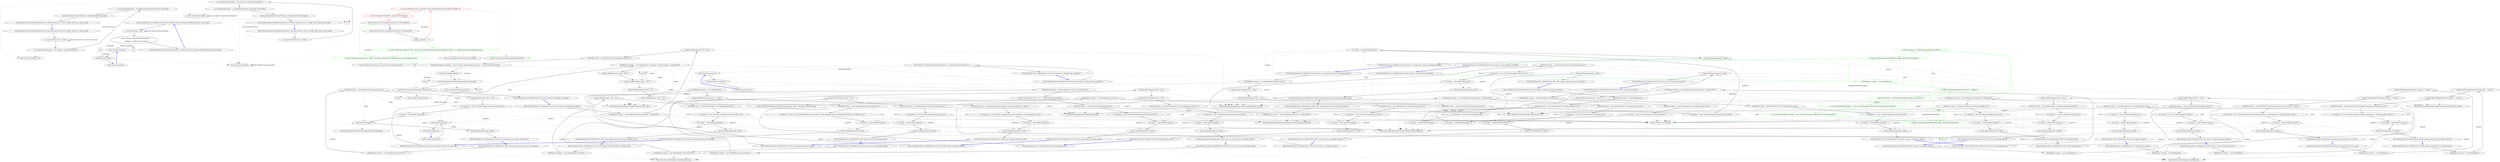 digraph  {
n0 [cluster="RestSharp.Tests.StringExtensionsTests.UrlEncode_Throws_ArgumentNullException_For_Null_Input()", label="Entry RestSharp.Tests.StringExtensionsTests.UrlEncode_Throws_ArgumentNullException_For_Null_Input()", span="10-10"];
n1 [cluster="RestSharp.Tests.StringExtensionsTests.UrlEncode_Throws_ArgumentNullException_For_Null_Input()", label="string nullString = null", span="12-12"];
n2 [cluster="RestSharp.Tests.StringExtensionsTests.UrlEncode_Throws_ArgumentNullException_For_Null_Input()", label="Assert.Throws<ArgumentNullException>(\r\n                delegate { nullString.UrlEncode(); })", span="13-14"];
n6 [cluster="lambda expression", label="nullString.UrlEncode()", span="14-14"];
n3 [cluster="RestSharp.Tests.StringExtensionsTests.UrlEncode_Throws_ArgumentNullException_For_Null_Input()", label="Exit RestSharp.Tests.StringExtensionsTests.UrlEncode_Throws_ArgumentNullException_For_Null_Input()", span="10-10"];
n5 [cluster="lambda expression", label="Entry lambda expression", span="14-14"];
n7 [cluster="lambda expression", label="Exit lambda expression", span="14-14"];
n8 [cluster="string.UrlEncode()", label="Entry string.UrlEncode()", span="38-38"];
n9 [cluster="RestSharp.Tests.StringExtensionsTests.UrlEncode_Returns_Correct_Length_When_Less_Than_Limit()", label="Entry RestSharp.Tests.StringExtensionsTests.UrlEncode_Returns_Correct_Length_When_Less_Than_Limit()", span="18-18"];
n10 [cluster="RestSharp.Tests.StringExtensionsTests.UrlEncode_Returns_Correct_Length_When_Less_Than_Limit()", label="int numLessThanLimit = 32766", span="20-20"];
n11 [cluster="RestSharp.Tests.StringExtensionsTests.UrlEncode_Returns_Correct_Length_When_Less_Than_Limit()", label="var stringWithLimitLength = new string('*', numLessThanLimit)", span="21-21"];
n13 [cluster="RestSharp.Tests.StringExtensionsTests.UrlEncode_Returns_Correct_Length_When_Less_Than_Limit()", label="Assert.AreEqual(numLessThanLimit, encodedAndDecoded.Length)", span="23-23"];
n12 [cluster="RestSharp.Tests.StringExtensionsTests.UrlEncode_Returns_Correct_Length_When_Less_Than_Limit()", label="var encodedAndDecoded = stringWithLimitLength.UrlEncode().UrlDecode()", span="22-22"];
n15 [cluster="string.String(char, int)", label="Entry string.String(char, int)", span="0-0"];
n16 [cluster="string.UrlDecode()", label="Entry string.UrlDecode()", span="29-29"];
n14 [cluster="RestSharp.Tests.StringExtensionsTests.UrlEncode_Returns_Correct_Length_When_Less_Than_Limit()", label="Exit RestSharp.Tests.StringExtensionsTests.UrlEncode_Returns_Correct_Length_When_Less_Than_Limit()", span="18-18"];
n18 [cluster="RestSharp.Tests.StringExtensionsTests.UrlEncode_Returns_Correct_Length_When_More_Than_Limit()", label="Entry RestSharp.Tests.StringExtensionsTests.UrlEncode_Returns_Correct_Length_When_More_Than_Limit()", span="27-27"];
n19 [cluster="RestSharp.Tests.StringExtensionsTests.UrlEncode_Returns_Correct_Length_When_More_Than_Limit()", label="int numGreaterThanLimit = 65000", span="29-29"];
n20 [cluster="RestSharp.Tests.StringExtensionsTests.UrlEncode_Returns_Correct_Length_When_More_Than_Limit()", label="var stringWithLimitLength = new string('*', numGreaterThanLimit)", span="30-30"];
n22 [cluster="RestSharp.Tests.StringExtensionsTests.UrlEncode_Returns_Correct_Length_When_More_Than_Limit()", label="Assert.AreEqual(numGreaterThanLimit, encodedAndDecoded.Length)", span="32-32"];
n21 [cluster="RestSharp.Tests.StringExtensionsTests.UrlEncode_Returns_Correct_Length_When_More_Than_Limit()", label="var encodedAndDecoded = stringWithLimitLength.UrlEncode().UrlDecode()", span="31-31"];
n23 [cluster="RestSharp.Tests.StringExtensionsTests.UrlEncode_Returns_Correct_Length_When_More_Than_Limit()", label="Exit RestSharp.Tests.StringExtensionsTests.UrlEncode_Returns_Correct_Length_When_More_Than_Limit()", span="27-27"];
n24 [cluster="RestSharp.Tests.StringExtensionsTests.UrlEncodeTest()", label="Entry RestSharp.Tests.StringExtensionsTests.UrlEncodeTest()", span="36-36"];
n25 [cluster="RestSharp.Tests.StringExtensionsTests.UrlEncodeTest()", label="string parameter = ''ø''", span="38-38"];
n26 [cluster="RestSharp.Tests.StringExtensionsTests.UrlEncodeTest()", color=red, community=0, label="0: Assert.AreEqual(''%F8'', parameter.UrlEncode(Encoding.GetEncoding(''ISO-8859-1'')))", span="39-39"];
n27 [cluster="RestSharp.Tests.StringExtensionsTests.UrlEncodeTest()", color=red, community=0, label="0: Assert.AreEqual(''%C3%B8'', parameter.UrlEncode())", span="40-40"];
d26 [cluster="RestSharp.Tests.StringExtensionsTests.UrlEncodeTest()", color=green, community=0, label="0: Assert.True(string.Compare(''%F8'', parameter.UrlEncode(Encoding.GetEncoding(''ISO-8859-1'')), StringComparison.OrdinalIgnoreCase))", span="39-39"];
d27 [cluster="RestSharp.Tests.StringExtensionsTests.UrlEncodeTest()", color=green, community=0, label="0: Assert.True(string.Compare(''%C3%B8'', parameter.UrlEncode(), StringComparison.OrdinalIgnoreCase))", span="40-40"];
n29 [cluster="System.Text.Encoding.GetEncoding(string)", label="Entry System.Text.Encoding.GetEncoding(string)", span="0-0"];
n30 [cluster="string.UrlEncode(System.Text.Encoding)", label="Entry string.UrlEncode(System.Text.Encoding)", span="73-73"];
n28 [cluster="RestSharp.Tests.StringExtensionsTests.UrlEncodeTest()", label="Exit RestSharp.Tests.StringExtensionsTests.UrlEncodeTest()", span="36-36"];
d31 [cluster="string.Compare(string, string, System.StringComparison)", label="Entry string.Compare(string, string, System.StringComparison)", span="0-0"];
m0_164 [cluster="RestSharp.Tests.UrlBuilderTests.GET_with_Url_string_and_resource_containing_tokens()", file="UrlBuilderTests.cs", label="Entry RestSharp.Tests.UrlBuilderTests.GET_with_Url_string_and_resource_containing_tokens()", span="250-250"];
m0_165 [cluster="RestSharp.Tests.UrlBuilderTests.GET_with_Url_string_and_resource_containing_tokens()", file="UrlBuilderTests.cs", label="RestRequest request = new RestRequest(''resource/{baz}'')", span="252-252"];
m0_166 [cluster="RestSharp.Tests.UrlBuilderTests.GET_with_Url_string_and_resource_containing_tokens()", file="UrlBuilderTests.cs", label="request.AddUrlSegment(''foo'', ''bar'')", span="254-254"];
m0_167 [cluster="RestSharp.Tests.UrlBuilderTests.GET_with_Url_string_and_resource_containing_tokens()", file="UrlBuilderTests.cs", label="request.AddUrlSegment(''baz'', ''bat'')", span="255-255"];
m0_170 [cluster="RestSharp.Tests.UrlBuilderTests.GET_with_Url_string_and_resource_containing_tokens()", file="UrlBuilderTests.cs", label="Uri output = client.BuildUri(request)", span="259-259"];
m0_168 [cluster="RestSharp.Tests.UrlBuilderTests.GET_with_Url_string_and_resource_containing_tokens()", file="UrlBuilderTests.cs", label="RestClient client = new RestClient(''http://example.com/{foo}'')", span="257-257"];
m0_169 [cluster="RestSharp.Tests.UrlBuilderTests.GET_with_Url_string_and_resource_containing_tokens()", file="UrlBuilderTests.cs", label="Uri expected = new Uri(''http://example.com/bar/resource/bat'')", span="258-258"];
m0_171 [cluster="RestSharp.Tests.UrlBuilderTests.GET_with_Url_string_and_resource_containing_tokens()", file="UrlBuilderTests.cs", label="Assert.AreEqual(expected, output)", span="261-261"];
m0_172 [cluster="RestSharp.Tests.UrlBuilderTests.GET_with_Url_string_and_resource_containing_tokens()", file="UrlBuilderTests.cs", label="Exit RestSharp.Tests.UrlBuilderTests.GET_with_Url_string_and_resource_containing_tokens()", span="250-250"];
m0_22 [cluster="RestSharp.RestClient.RestClient(System.Uri)", file="UrlBuilderTests.cs", label="Entry RestSharp.RestClient.RestClient(System.Uri)", span="79-79"];
m0_8 [cluster="RestSharp.RestRequest.RestRequest()", file="UrlBuilderTests.cs", label="Entry RestSharp.RestRequest.RestRequest()", span="36-36"];
m0_49 [cluster="RestSharp.Tests.UrlBuilderTests.POST_with_leading_slash_and_baseurl_trailing_slash()", file="UrlBuilderTests.cs", label="Entry RestSharp.Tests.UrlBuilderTests.POST_with_leading_slash_and_baseurl_trailing_slash()", span="78-78"];
m0_50 [cluster="RestSharp.Tests.UrlBuilderTests.POST_with_leading_slash_and_baseurl_trailing_slash()", file="UrlBuilderTests.cs", label="RestRequest request = new RestRequest(''/resource'', Method.POST)", span="80-80"];
m0_51 [cluster="RestSharp.Tests.UrlBuilderTests.POST_with_leading_slash_and_baseurl_trailing_slash()", file="UrlBuilderTests.cs", label="RestClient client = new RestClient(new Uri(''http://example.com''))", span="81-81"];
m0_53 [cluster="RestSharp.Tests.UrlBuilderTests.POST_with_leading_slash_and_baseurl_trailing_slash()", file="UrlBuilderTests.cs", label="Uri output = client.BuildUri(request)", span="83-83"];
m0_52 [cluster="RestSharp.Tests.UrlBuilderTests.POST_with_leading_slash_and_baseurl_trailing_slash()", file="UrlBuilderTests.cs", label="Uri expected = new Uri(''http://example.com/resource'')", span="82-82"];
m0_54 [cluster="RestSharp.Tests.UrlBuilderTests.POST_with_leading_slash_and_baseurl_trailing_slash()", file="UrlBuilderTests.cs", label="Assert.AreEqual(expected, output)", span="85-85"];
m0_55 [cluster="RestSharp.Tests.UrlBuilderTests.POST_with_leading_slash_and_baseurl_trailing_slash()", file="UrlBuilderTests.cs", label="Exit RestSharp.Tests.UrlBuilderTests.POST_with_leading_slash_and_baseurl_trailing_slash()", span="78-78"];
m0_173 [cluster="RestSharp.Tests.UrlBuilderTests.GET_with_Invalid_Url_string_throws_exception()", file="UrlBuilderTests.cs", label="Entry RestSharp.Tests.UrlBuilderTests.GET_with_Invalid_Url_string_throws_exception()", span="265-265"];
m0_174 [cluster="RestSharp.Tests.UrlBuilderTests.GET_with_Invalid_Url_string_throws_exception()", file="UrlBuilderTests.cs", label="Assert.Throws<UriFormatException>(delegate { new RestClient(''invalid url''); })", span="267-267"];
m0_175 [cluster="RestSharp.Tests.UrlBuilderTests.GET_with_Invalid_Url_string_throws_exception()", file="UrlBuilderTests.cs", label="Exit RestSharp.Tests.UrlBuilderTests.GET_with_Invalid_Url_string_throws_exception()", span="265-265"];
m0_39 [cluster="RestSharp.Tests.UrlBuilderTests.GET_wth_trailing_slash_and_query_parameters()", file="UrlBuilderTests.cs", label="Entry RestSharp.Tests.UrlBuilderTests.GET_wth_trailing_slash_and_query_parameters()", span="62-62"];
m0_40 [cluster="RestSharp.Tests.UrlBuilderTests.GET_wth_trailing_slash_and_query_parameters()", file="UrlBuilderTests.cs", label="RestRequest request = new RestRequest(''/resource/'')", span="64-64"];
m0_41 [cluster="RestSharp.Tests.UrlBuilderTests.GET_wth_trailing_slash_and_query_parameters()", file="UrlBuilderTests.cs", label="RestClient client = new RestClient(''http://example.com'')", span="65-65"];
m0_42 [cluster="RestSharp.Tests.UrlBuilderTests.GET_wth_trailing_slash_and_query_parameters()", file="UrlBuilderTests.cs", label="request.AddParameter(''foo'', ''bar'')", span="67-67"];
m0_44 [cluster="RestSharp.Tests.UrlBuilderTests.GET_wth_trailing_slash_and_query_parameters()", file="UrlBuilderTests.cs", label="Uri output = client.BuildUri(request)", span="70-70"];
m0_45 [cluster="RestSharp.Tests.UrlBuilderTests.GET_wth_trailing_slash_and_query_parameters()", file="UrlBuilderTests.cs", label="client.Execute(request)", span="72-72"];
m0_43 [cluster="RestSharp.Tests.UrlBuilderTests.GET_wth_trailing_slash_and_query_parameters()", file="UrlBuilderTests.cs", label="Uri expected = new Uri(''http://example.com/resource/?foo=bar'')", span="69-69"];
m0_46 [cluster="RestSharp.Tests.UrlBuilderTests.GET_wth_trailing_slash_and_query_parameters()", file="UrlBuilderTests.cs", label="Assert.AreEqual(expected, output)", span="74-74"];
m0_47 [cluster="RestSharp.Tests.UrlBuilderTests.GET_wth_trailing_slash_and_query_parameters()", file="UrlBuilderTests.cs", label="Exit RestSharp.Tests.UrlBuilderTests.GET_wth_trailing_slash_and_query_parameters()", span="62-62"];
m0_21 [cluster="RestSharp.RestRequest.RestRequest(string)", file="UrlBuilderTests.cs", label="Entry RestSharp.RestRequest.RestRequest(string)", span="61-61"];
m0_78 [cluster="RestSharp.RestRequest.AddUrlSegment(string, string)", file="UrlBuilderTests.cs", label="Entry RestSharp.RestRequest.AddUrlSegment(string, string)", span="565-565"];
m0_119 [cluster="RestSharp.Tests.UrlBuilderTests.POST_with_querystring_containing_tokens()", file="UrlBuilderTests.cs", label="Entry RestSharp.Tests.UrlBuilderTests.POST_with_querystring_containing_tokens()", span="176-176"];
m0_120 [cluster="RestSharp.Tests.UrlBuilderTests.POST_with_querystring_containing_tokens()", file="UrlBuilderTests.cs", label="RestRequest request = new RestRequest(''resource'', Method.POST)", span="178-178"];
m0_121 [cluster="RestSharp.Tests.UrlBuilderTests.POST_with_querystring_containing_tokens()", file="UrlBuilderTests.cs", label="request.AddParameter(''foo'', ''bar'', ParameterType.QueryString)", span="180-180"];
m0_124 [cluster="RestSharp.Tests.UrlBuilderTests.POST_with_querystring_containing_tokens()", file="UrlBuilderTests.cs", label="Uri output = client.BuildUri(request)", span="184-184"];
m0_122 [cluster="RestSharp.Tests.UrlBuilderTests.POST_with_querystring_containing_tokens()", file="UrlBuilderTests.cs", label="RestClient client = new RestClient(''http://example.com'')", span="182-182"];
m0_123 [cluster="RestSharp.Tests.UrlBuilderTests.POST_with_querystring_containing_tokens()", file="UrlBuilderTests.cs", label="Uri expected = new Uri(''http://example.com/resource?foo=bar'')", span="183-183"];
m0_125 [cluster="RestSharp.Tests.UrlBuilderTests.POST_with_querystring_containing_tokens()", file="UrlBuilderTests.cs", label="Assert.AreEqual(expected, output)", span="186-186"];
m0_126 [cluster="RestSharp.Tests.UrlBuilderTests.POST_with_querystring_containing_tokens()", file="UrlBuilderTests.cs", label="Exit RestSharp.Tests.UrlBuilderTests.POST_with_querystring_containing_tokens()", span="176-176"];
m0_176 [cluster="lambda expression", file="UrlBuilderTests.cs", label="Entry lambda expression", span="267-267"];
m0_95 [cluster="lambda expression", file="UrlBuilderTests.cs", label="client.BuildUri(request)", span="132-132"];
m0_94 [cluster="lambda expression", file="UrlBuilderTests.cs", label="Entry lambda expression", span="132-132"];
m0_96 [cluster="lambda expression", file="UrlBuilderTests.cs", label="Exit lambda expression", span="132-132"];
m0_177 [cluster="lambda expression", file="UrlBuilderTests.cs", label="new RestClient(''invalid url'')", span="267-267"];
m0_178 [cluster="lambda expression", file="UrlBuilderTests.cs", label="Exit lambda expression", span="267-267"];
m0_10 [cluster="RestSharp.RestClient.RestClient(string)", file="UrlBuilderTests.cs", label="Entry RestSharp.RestClient.RestClient(string)", span="88-88"];
m0_0 [cluster="RestSharp.Tests.UrlBuilderTests.Should_not_duplicate_question_mark()", file="UrlBuilderTests.cs", label="Entry RestSharp.Tests.UrlBuilderTests.Should_not_duplicate_question_mark()", span="12-12"];
m0_1 [cluster="RestSharp.Tests.UrlBuilderTests.Should_not_duplicate_question_mark()", file="UrlBuilderTests.cs", label="RestRequest request = new RestRequest()", span="14-14"];
m0_2 [cluster="RestSharp.Tests.UrlBuilderTests.Should_not_duplicate_question_mark()", file="UrlBuilderTests.cs", label="request.AddParameter(''param2'', ''value2'')", span="16-16"];
m0_5 [cluster="RestSharp.Tests.UrlBuilderTests.Should_not_duplicate_question_mark()", file="UrlBuilderTests.cs", label="Uri output = client.BuildUri(request)", span="20-20"];
m0_3 [cluster="RestSharp.Tests.UrlBuilderTests.Should_not_duplicate_question_mark()", file="UrlBuilderTests.cs", label="RestClient client = new RestClient(''http://example.com/resource?param1=value1'')", span="18-18"];
m0_4 [cluster="RestSharp.Tests.UrlBuilderTests.Should_not_duplicate_question_mark()", file="UrlBuilderTests.cs", label="Uri expected = new Uri(''http://example.com/resource?param1=value1&param2=value2'')", span="19-19"];
m0_6 [cluster="RestSharp.Tests.UrlBuilderTests.Should_not_duplicate_question_mark()", file="UrlBuilderTests.cs", label="Assert.AreEqual(expected, output)", span="22-22"];
m0_7 [cluster="RestSharp.Tests.UrlBuilderTests.Should_not_duplicate_question_mark()", file="UrlBuilderTests.cs", label="Exit RestSharp.Tests.UrlBuilderTests.Should_not_duplicate_question_mark()", span="12-12"];
m0_105 [cluster="RestSharp.Tests.UrlBuilderTests.GET_with_empty_request()", file="UrlBuilderTests.cs", label="Entry RestSharp.Tests.UrlBuilderTests.GET_with_empty_request()", span="154-154"];
m0_106 [cluster="RestSharp.Tests.UrlBuilderTests.GET_with_empty_request()", file="UrlBuilderTests.cs", label="RestRequest request = new RestRequest()", span="156-156"];
m0_107 [cluster="RestSharp.Tests.UrlBuilderTests.GET_with_empty_request()", file="UrlBuilderTests.cs", label="RestClient client = new RestClient(new Uri(''http://example.com''))", span="157-157"];
m0_109 [cluster="RestSharp.Tests.UrlBuilderTests.GET_with_empty_request()", file="UrlBuilderTests.cs", label="Uri output = client.BuildUri(request)", span="159-159"];
m0_108 [cluster="RestSharp.Tests.UrlBuilderTests.GET_with_empty_request()", file="UrlBuilderTests.cs", label="Uri expected = new Uri(''http://example.com/'')", span="158-158"];
m0_110 [cluster="RestSharp.Tests.UrlBuilderTests.GET_with_empty_request()", file="UrlBuilderTests.cs", label="Assert.AreEqual(expected, output)", span="161-161"];
m0_111 [cluster="RestSharp.Tests.UrlBuilderTests.GET_with_empty_request()", file="UrlBuilderTests.cs", label="Exit RestSharp.Tests.UrlBuilderTests.GET_with_empty_request()", span="154-154"];
m0_12 [cluster="RestSharp.RestClient.BuildUri(RestSharp.IRestRequest)", file="UrlBuilderTests.cs", label="Entry RestSharp.RestClient.BuildUri(RestSharp.IRestRequest)", span="239-239"];
m0_30 [cluster="RestSharp.RestRequest.RestRequest(string, RestSharp.Method)", file="UrlBuilderTests.cs", label="Entry RestSharp.RestRequest.RestRequest(string, RestSharp.Method)", span="70-70"];
m0_189 [cluster="RestSharp.Tests.UrlBuilderTests.Should_update_parameter_if_it_already_exists()", file="UrlBuilderTests.cs", label="Entry RestSharp.Tests.UrlBuilderTests.Should_update_parameter_if_it_already_exists()", span="286-286"];
m0_190 [cluster="RestSharp.Tests.UrlBuilderTests.Should_update_parameter_if_it_already_exists()", file="UrlBuilderTests.cs", label="RestRequest request = new RestRequest()", span="288-288"];
m0_191 [cluster="RestSharp.Tests.UrlBuilderTests.Should_update_parameter_if_it_already_exists()", file="UrlBuilderTests.cs", label="request.AddOrUpdateParameter(''param2'', ''value2'')", span="290-290"];
m0_192 [cluster="RestSharp.Tests.UrlBuilderTests.Should_update_parameter_if_it_already_exists()", file="UrlBuilderTests.cs", label="request.AddOrUpdateParameter(''param2'', ''value2-1'')", span="291-291"];
m0_195 [cluster="RestSharp.Tests.UrlBuilderTests.Should_update_parameter_if_it_already_exists()", file="UrlBuilderTests.cs", label="Uri output = client.BuildUri(request)", span="295-295"];
m0_193 [cluster="RestSharp.Tests.UrlBuilderTests.Should_update_parameter_if_it_already_exists()", file="UrlBuilderTests.cs", label="RestClient client = new RestClient(''http://example.com/resource?param1=value1'')", span="293-293"];
m0_194 [cluster="RestSharp.Tests.UrlBuilderTests.Should_update_parameter_if_it_already_exists()", file="UrlBuilderTests.cs", label="Uri expected = new Uri(''http://example.com/resource?param1=value1&param2=value2-1'')", span="294-294"];
m0_196 [cluster="RestSharp.Tests.UrlBuilderTests.Should_update_parameter_if_it_already_exists()", file="UrlBuilderTests.cs", label="Assert.AreEqual(expected, output)", span="297-297"];
m0_197 [cluster="RestSharp.Tests.UrlBuilderTests.Should_update_parameter_if_it_already_exists()", file="UrlBuilderTests.cs", label="Exit RestSharp.Tests.UrlBuilderTests.Should_update_parameter_if_it_already_exists()", span="286-286"];
m0_63 [cluster="RestSharp.Tests.UrlBuilderTests.POST_with_resource_containing_slashes()", file="UrlBuilderTests.cs", label="Entry RestSharp.Tests.UrlBuilderTests.POST_with_resource_containing_slashes()", span="100-100"];
m0_64 [cluster="RestSharp.Tests.UrlBuilderTests.POST_with_resource_containing_slashes()", file="UrlBuilderTests.cs", label="RestRequest request = new RestRequest(''resource/foo'', Method.POST)", span="102-102"];
m0_65 [cluster="RestSharp.Tests.UrlBuilderTests.POST_with_resource_containing_slashes()", file="UrlBuilderTests.cs", label="RestClient client = new RestClient(new Uri(''http://example.com''))", span="103-103"];
m0_67 [cluster="RestSharp.Tests.UrlBuilderTests.POST_with_resource_containing_slashes()", file="UrlBuilderTests.cs", label="Uri output = client.BuildUri(request)", span="105-105"];
m0_66 [cluster="RestSharp.Tests.UrlBuilderTests.POST_with_resource_containing_slashes()", file="UrlBuilderTests.cs", label="Uri expected = new Uri(''http://example.com/resource/foo'')", span="104-104"];
m0_68 [cluster="RestSharp.Tests.UrlBuilderTests.POST_with_resource_containing_slashes()", file="UrlBuilderTests.cs", label="Assert.AreEqual(expected, output)", span="107-107"];
m0_69 [cluster="RestSharp.Tests.UrlBuilderTests.POST_with_resource_containing_slashes()", file="UrlBuilderTests.cs", label="Exit RestSharp.Tests.UrlBuilderTests.POST_with_resource_containing_slashes()", span="100-100"];
m0_14 [cluster="RestSharp.Tests.UrlBuilderTests.GET_with_leading_slash()", file="UrlBuilderTests.cs", label="Entry RestSharp.Tests.UrlBuilderTests.GET_with_leading_slash()", span="26-26"];
m0_15 [cluster="RestSharp.Tests.UrlBuilderTests.GET_with_leading_slash()", file="UrlBuilderTests.cs", label="RestRequest request = new RestRequest(''/resource'')", span="28-28"];
m0_16 [cluster="RestSharp.Tests.UrlBuilderTests.GET_with_leading_slash()", file="UrlBuilderTests.cs", label="RestClient client = new RestClient(new Uri(''http://example.com''))", span="29-29"];
m0_18 [cluster="RestSharp.Tests.UrlBuilderTests.GET_with_leading_slash()", file="UrlBuilderTests.cs", label="Uri output = client.BuildUri(request)", span="31-31"];
m0_17 [cluster="RestSharp.Tests.UrlBuilderTests.GET_with_leading_slash()", file="UrlBuilderTests.cs", label="Uri expected = new Uri(''http://example.com/resource'')", span="30-30"];
m0_19 [cluster="RestSharp.Tests.UrlBuilderTests.GET_with_leading_slash()", file="UrlBuilderTests.cs", label="Assert.AreEqual(expected, output)", span="33-33"];
m0_20 [cluster="RestSharp.Tests.UrlBuilderTests.GET_with_leading_slash()", file="UrlBuilderTests.cs", label="Exit RestSharp.Tests.UrlBuilderTests.GET_with_leading_slash()", span="26-26"];
m0_90 [cluster="string.IsNullOrEmpty(string)", file="UrlBuilderTests.cs", label="Entry string.IsNullOrEmpty(string)", span="0-0"];
m0_112 [cluster="RestSharp.Tests.UrlBuilderTests.GET_with_empty_request_and_bare_hostname()", file="UrlBuilderTests.cs", label="Entry RestSharp.Tests.UrlBuilderTests.GET_with_empty_request_and_bare_hostname()", span="165-165"];
m0_113 [cluster="RestSharp.Tests.UrlBuilderTests.GET_with_empty_request_and_bare_hostname()", file="UrlBuilderTests.cs", label="RestRequest request = new RestRequest()", span="167-167"];
m0_114 [cluster="RestSharp.Tests.UrlBuilderTests.GET_with_empty_request_and_bare_hostname()", file="UrlBuilderTests.cs", label="RestClient client = new RestClient(new Uri(''http://example.com''))", span="168-168"];
m0_116 [cluster="RestSharp.Tests.UrlBuilderTests.GET_with_empty_request_and_bare_hostname()", file="UrlBuilderTests.cs", label="Uri output = client.BuildUri(request)", span="170-170"];
m0_115 [cluster="RestSharp.Tests.UrlBuilderTests.GET_with_empty_request_and_bare_hostname()", file="UrlBuilderTests.cs", label="Uri expected = new Uri(''http://example.com/'')", span="169-169"];
m0_117 [cluster="RestSharp.Tests.UrlBuilderTests.GET_with_empty_request_and_bare_hostname()", file="UrlBuilderTests.cs", label="Assert.AreEqual(expected, output)", span="172-172"];
m0_118 [cluster="RestSharp.Tests.UrlBuilderTests.GET_with_empty_request_and_bare_hostname()", file="UrlBuilderTests.cs", label="Exit RestSharp.Tests.UrlBuilderTests.GET_with_empty_request_and_bare_hostname()", span="165-165"];
m0_155 [cluster="RestSharp.Tests.UrlBuilderTests.GET_with_Uri_and_resource_containing_tokens()", file="UrlBuilderTests.cs", label="Entry RestSharp.Tests.UrlBuilderTests.GET_with_Uri_and_resource_containing_tokens()", span="235-235"];
m0_156 [cluster="RestSharp.Tests.UrlBuilderTests.GET_with_Uri_and_resource_containing_tokens()", file="UrlBuilderTests.cs", label="RestRequest request = new RestRequest(''resource/{baz}'')", span="237-237"];
m0_157 [cluster="RestSharp.Tests.UrlBuilderTests.GET_with_Uri_and_resource_containing_tokens()", file="UrlBuilderTests.cs", label="request.AddUrlSegment(''foo'', ''bar'')", span="239-239"];
m0_158 [cluster="RestSharp.Tests.UrlBuilderTests.GET_with_Uri_and_resource_containing_tokens()", file="UrlBuilderTests.cs", label="request.AddUrlSegment(''baz'', ''bat'')", span="240-240"];
m0_161 [cluster="RestSharp.Tests.UrlBuilderTests.GET_with_Uri_and_resource_containing_tokens()", file="UrlBuilderTests.cs", label="Uri output = client.BuildUri(request)", span="244-244"];
m0_159 [cluster="RestSharp.Tests.UrlBuilderTests.GET_with_Uri_and_resource_containing_tokens()", file="UrlBuilderTests.cs", label="RestClient client = new RestClient(new Uri(''http://example.com/{foo}''))", span="242-242"];
m0_160 [cluster="RestSharp.Tests.UrlBuilderTests.GET_with_Uri_and_resource_containing_tokens()", file="UrlBuilderTests.cs", label="Uri expected = new Uri(''http://example.com/bar/resource/bat'')", span="243-243"];
m0_162 [cluster="RestSharp.Tests.UrlBuilderTests.GET_with_Uri_and_resource_containing_tokens()", file="UrlBuilderTests.cs", label="Assert.AreEqual(expected, output)", span="246-246"];
m0_163 [cluster="RestSharp.Tests.UrlBuilderTests.GET_with_Uri_and_resource_containing_tokens()", file="UrlBuilderTests.cs", label="Exit RestSharp.Tests.UrlBuilderTests.GET_with_Uri_and_resource_containing_tokens()", span="235-235"];
m0_97 [cluster="RestSharp.Tests.UrlBuilderTests.POST_with_resource_containing_tokens()", file="UrlBuilderTests.cs", label="Entry RestSharp.Tests.UrlBuilderTests.POST_with_resource_containing_tokens()", span="140-140"];
m0_98 [cluster="RestSharp.Tests.UrlBuilderTests.POST_with_resource_containing_tokens()", file="UrlBuilderTests.cs", label="RestRequest request = new RestRequest(''resource/{foo}'', Method.POST)", span="142-142"];
m0_99 [cluster="RestSharp.Tests.UrlBuilderTests.POST_with_resource_containing_tokens()", file="UrlBuilderTests.cs", label="request.AddUrlSegment(''foo'', ''bar'')", span="144-144"];
m0_102 [cluster="RestSharp.Tests.UrlBuilderTests.POST_with_resource_containing_tokens()", file="UrlBuilderTests.cs", label="Uri output = client.BuildUri(request)", span="148-148"];
m0_100 [cluster="RestSharp.Tests.UrlBuilderTests.POST_with_resource_containing_tokens()", file="UrlBuilderTests.cs", label="RestClient client = new RestClient(new Uri(''http://example.com''))", span="146-146"];
m0_101 [cluster="RestSharp.Tests.UrlBuilderTests.POST_with_resource_containing_tokens()", file="UrlBuilderTests.cs", label="Uri expected = new Uri(''http://example.com/resource/bar'')", span="147-147"];
m0_103 [cluster="RestSharp.Tests.UrlBuilderTests.POST_with_resource_containing_tokens()", file="UrlBuilderTests.cs", label="Assert.AreEqual(expected, output)", span="150-150"];
m0_104 [cluster="RestSharp.Tests.UrlBuilderTests.POST_with_resource_containing_tokens()", file="UrlBuilderTests.cs", label="Exit RestSharp.Tests.UrlBuilderTests.POST_with_resource_containing_tokens()", span="140-140"];
m0_147 [cluster="RestSharp.Tests.UrlBuilderTests.GET_with_Url_string_containing_tokens()", file="UrlBuilderTests.cs", label="Entry RestSharp.Tests.UrlBuilderTests.GET_with_Url_string_containing_tokens()", span="221-221"];
m0_148 [cluster="RestSharp.Tests.UrlBuilderTests.GET_with_Url_string_containing_tokens()", file="UrlBuilderTests.cs", label="RestRequest request = new RestRequest()", span="223-223"];
m0_149 [cluster="RestSharp.Tests.UrlBuilderTests.GET_with_Url_string_containing_tokens()", file="UrlBuilderTests.cs", label="request.AddUrlSegment(''foo'', ''bar'')", span="225-225"];
m0_152 [cluster="RestSharp.Tests.UrlBuilderTests.GET_with_Url_string_containing_tokens()", file="UrlBuilderTests.cs", label="Uri output = client.BuildUri(request)", span="229-229"];
m0_150 [cluster="RestSharp.Tests.UrlBuilderTests.GET_with_Url_string_containing_tokens()", file="UrlBuilderTests.cs", label="RestClient client = new RestClient(''http://example.com/{foo}'')", span="227-227"];
m0_151 [cluster="RestSharp.Tests.UrlBuilderTests.GET_with_Url_string_containing_tokens()", file="UrlBuilderTests.cs", label="Uri expected = new Uri(''http://example.com/bar'')", span="228-228"];
m0_153 [cluster="RestSharp.Tests.UrlBuilderTests.GET_with_Url_string_containing_tokens()", file="UrlBuilderTests.cs", label="Assert.AreEqual(expected, output)", span="231-231"];
m0_154 [cluster="RestSharp.Tests.UrlBuilderTests.GET_with_Url_string_containing_tokens()", file="UrlBuilderTests.cs", label="Exit RestSharp.Tests.UrlBuilderTests.GET_with_Url_string_containing_tokens()", span="221-221"];
m0_79 [cluster="RestSharp.Tests.UrlBuilderTests.GET_with_resource_containing_null_token()", file="UrlBuilderTests.cs", label="Entry RestSharp.Tests.UrlBuilderTests.GET_with_resource_containing_null_token()", span="125-125"];
m0_80 [cluster="RestSharp.Tests.UrlBuilderTests.GET_with_resource_containing_null_token()", file="UrlBuilderTests.cs", label="RestRequest request = new RestRequest(''/resource/{foo}'', Method.GET)", span="127-127"];
m0_81 [cluster="RestSharp.Tests.UrlBuilderTests.GET_with_resource_containing_null_token()", file="UrlBuilderTests.cs", label="request.AddUrlSegment(''foo'', null)", span="129-129"];
m0_83 [cluster="RestSharp.Tests.UrlBuilderTests.GET_with_resource_containing_null_token()", file="UrlBuilderTests.cs", label="ArgumentException exception = Assert.Throws<ArgumentException>(() => client.BuildUri(request))", span="132-132"];
m0_82 [cluster="RestSharp.Tests.UrlBuilderTests.GET_with_resource_containing_null_token()", file="UrlBuilderTests.cs", label="RestClient client = new RestClient(''http://example.com/api/1.0'')", span="131-131"];
m0_84 [cluster="RestSharp.Tests.UrlBuilderTests.GET_with_resource_containing_null_token()", file="UrlBuilderTests.cs", label="Assert.IsNotNull(exception)", span="134-134"];
m0_85 [cluster="RestSharp.Tests.UrlBuilderTests.GET_with_resource_containing_null_token()", file="UrlBuilderTests.cs", label="Assert.False(string.IsNullOrEmpty(exception.Message))", span="135-135"];
m0_86 [cluster="RestSharp.Tests.UrlBuilderTests.GET_with_resource_containing_null_token()", file="UrlBuilderTests.cs", label="Assert.IsTrue(exception.Message.Contains(''foo''))", span="136-136"];
m0_87 [cluster="RestSharp.Tests.UrlBuilderTests.GET_with_resource_containing_null_token()", file="UrlBuilderTests.cs", label="Exit RestSharp.Tests.UrlBuilderTests.GET_with_resource_containing_null_token()", span="125-125"];
m0_9 [cluster="RestSharp.RestRequest.AddParameter(string, object)", file="UrlBuilderTests.cs", label="Entry RestSharp.RestRequest.AddParameter(string, object)", span="398-398"];
m0_188 [cluster="RestSharp.RestRequest.AddOrUpdateParameter(string, object)", file="UrlBuilderTests.cs", label="Entry RestSharp.RestRequest.AddOrUpdateParameter(string, object)", span="477-477"];
m0_11 [cluster="System.Uri.Uri(string)", file="UrlBuilderTests.cs", label="Entry System.Uri.Uri(string)", span="0-0"];
m0_92 [cluster="string.Contains(string)", file="UrlBuilderTests.cs", label="Entry string.Contains(string)", span="0-0"];
m0_179 [cluster="RestSharp.Tests.UrlBuilderTests.Should_add_parameter_if_it_is_new()", file="UrlBuilderTests.cs", label="Entry RestSharp.Tests.UrlBuilderTests.Should_add_parameter_if_it_is_new()", span="271-271"];
m0_180 [cluster="RestSharp.Tests.UrlBuilderTests.Should_add_parameter_if_it_is_new()", file="UrlBuilderTests.cs", label="RestRequest request = new RestRequest()", span="273-273"];
m0_181 [cluster="RestSharp.Tests.UrlBuilderTests.Should_add_parameter_if_it_is_new()", file="UrlBuilderTests.cs", label="request.AddOrUpdateParameter(''param2'', ''value2'')", span="275-275"];
m0_182 [cluster="RestSharp.Tests.UrlBuilderTests.Should_add_parameter_if_it_is_new()", file="UrlBuilderTests.cs", label="request.AddOrUpdateParameter(''param3'', ''value3'')", span="276-276"];
m0_185 [cluster="RestSharp.Tests.UrlBuilderTests.Should_add_parameter_if_it_is_new()", file="UrlBuilderTests.cs", label="Uri output = client.BuildUri(request)", span="280-280"];
m0_183 [cluster="RestSharp.Tests.UrlBuilderTests.Should_add_parameter_if_it_is_new()", file="UrlBuilderTests.cs", label="RestClient client = new RestClient(''http://example.com/resource?param1=value1'')", span="278-278"];
m0_184 [cluster="RestSharp.Tests.UrlBuilderTests.Should_add_parameter_if_it_is_new()", file="UrlBuilderTests.cs", label="Uri expected = new Uri(''http://example.com/resource?param1=value1&param2=value2&param3=value3'')", span="279-279"];
m0_186 [cluster="RestSharp.Tests.UrlBuilderTests.Should_add_parameter_if_it_is_new()", file="UrlBuilderTests.cs", label="Assert.AreEqual(expected, output)", span="282-282"];
m0_187 [cluster="RestSharp.Tests.UrlBuilderTests.Should_add_parameter_if_it_is_new()", file="UrlBuilderTests.cs", label="Exit RestSharp.Tests.UrlBuilderTests.Should_add_parameter_if_it_is_new()", span="271-271"];
m0_48 [cluster="RestSharp.RestClient.Execute(RestSharp.IRestRequest)", file="UrlBuilderTests.cs", label="Entry RestSharp.RestClient.Execute(RestSharp.IRestRequest)", span="23-23"];
m0_56 [cluster="RestSharp.Tests.UrlBuilderTests.GET_with_resource_containing_slashes()", file="UrlBuilderTests.cs", label="Entry RestSharp.Tests.UrlBuilderTests.GET_with_resource_containing_slashes()", span="89-89"];
m0_57 [cluster="RestSharp.Tests.UrlBuilderTests.GET_with_resource_containing_slashes()", file="UrlBuilderTests.cs", label="RestRequest request = new RestRequest(''resource/foo'')", span="91-91"];
m0_58 [cluster="RestSharp.Tests.UrlBuilderTests.GET_with_resource_containing_slashes()", file="UrlBuilderTests.cs", label="RestClient client = new RestClient(new Uri(''http://example.com''))", span="92-92"];
m0_60 [cluster="RestSharp.Tests.UrlBuilderTests.GET_with_resource_containing_slashes()", file="UrlBuilderTests.cs", label="Uri output = client.BuildUri(request)", span="94-94"];
m0_59 [cluster="RestSharp.Tests.UrlBuilderTests.GET_with_resource_containing_slashes()", file="UrlBuilderTests.cs", label="Uri expected = new Uri(''http://example.com/resource/foo'')", span="93-93"];
m0_61 [cluster="RestSharp.Tests.UrlBuilderTests.GET_with_resource_containing_slashes()", file="UrlBuilderTests.cs", label="Assert.AreEqual(expected, output)", span="96-96"];
m0_62 [cluster="RestSharp.Tests.UrlBuilderTests.GET_with_resource_containing_slashes()", file="UrlBuilderTests.cs", label="Exit RestSharp.Tests.UrlBuilderTests.GET_with_resource_containing_slashes()", span="89-89"];
m0_128 [cluster="RestSharp.Tests.UrlBuilderTests.GET_with_multiple_instances_of_same_key()", file="UrlBuilderTests.cs", label="Entry RestSharp.Tests.UrlBuilderTests.GET_with_multiple_instances_of_same_key()", span="190-190"];
m0_129 [cluster="RestSharp.Tests.UrlBuilderTests.GET_with_multiple_instances_of_same_key()", file="UrlBuilderTests.cs", label="RestRequest request = new RestRequest(''v1/people/~/network/updates'', Method.GET)", span="192-192"];
m0_130 [cluster="RestSharp.Tests.UrlBuilderTests.GET_with_multiple_instances_of_same_key()", file="UrlBuilderTests.cs", label="request.AddParameter(''type'', ''STAT'')", span="194-194"];
m0_131 [cluster="RestSharp.Tests.UrlBuilderTests.GET_with_multiple_instances_of_same_key()", file="UrlBuilderTests.cs", label="request.AddParameter(''type'', ''PICT'')", span="195-195"];
m0_132 [cluster="RestSharp.Tests.UrlBuilderTests.GET_with_multiple_instances_of_same_key()", file="UrlBuilderTests.cs", label="request.AddParameter(''count'', ''50'')", span="196-196"];
m0_133 [cluster="RestSharp.Tests.UrlBuilderTests.GET_with_multiple_instances_of_same_key()", file="UrlBuilderTests.cs", label="request.AddParameter(''start'', ''50'')", span="197-197"];
m0_136 [cluster="RestSharp.Tests.UrlBuilderTests.GET_with_multiple_instances_of_same_key()", file="UrlBuilderTests.cs", label="Uri output = client.BuildUri(request)", span="201-201"];
m0_134 [cluster="RestSharp.Tests.UrlBuilderTests.GET_with_multiple_instances_of_same_key()", file="UrlBuilderTests.cs", label="RestClient client = new RestClient(''http://api.linkedin.com'')", span="199-199"];
m0_135 [cluster="RestSharp.Tests.UrlBuilderTests.GET_with_multiple_instances_of_same_key()", file="UrlBuilderTests.cs", label="Uri expected = new Uri(''http://api.linkedin.com/v1/people/~/network/updates?type=STAT&type=PICT&count=50&start=50'')", span="200-200"];
m0_137 [cluster="RestSharp.Tests.UrlBuilderTests.GET_with_multiple_instances_of_same_key()", file="UrlBuilderTests.cs", label="Assert.AreEqual(expected, output)", span="203-203"];
m0_138 [cluster="RestSharp.Tests.UrlBuilderTests.GET_with_multiple_instances_of_same_key()", file="UrlBuilderTests.cs", label="Exit RestSharp.Tests.UrlBuilderTests.GET_with_multiple_instances_of_same_key()", span="190-190"];
m0_139 [cluster="RestSharp.Tests.UrlBuilderTests.GET_with_Uri_containing_tokens()", file="UrlBuilderTests.cs", label="Entry RestSharp.Tests.UrlBuilderTests.GET_with_Uri_containing_tokens()", span="207-207"];
m0_140 [cluster="RestSharp.Tests.UrlBuilderTests.GET_with_Uri_containing_tokens()", file="UrlBuilderTests.cs", label="RestRequest request = new RestRequest()", span="209-209"];
m0_141 [cluster="RestSharp.Tests.UrlBuilderTests.GET_with_Uri_containing_tokens()", file="UrlBuilderTests.cs", label="request.AddUrlSegment(''foo'', ''bar'')", span="211-211"];
m0_144 [cluster="RestSharp.Tests.UrlBuilderTests.GET_with_Uri_containing_tokens()", file="UrlBuilderTests.cs", label="Uri output = client.BuildUri(request)", span="215-215"];
m0_142 [cluster="RestSharp.Tests.UrlBuilderTests.GET_with_Uri_containing_tokens()", file="UrlBuilderTests.cs", label="RestClient client = new RestClient(new Uri(''http://example.com/{foo}''))", span="213-213"];
m0_143 [cluster="RestSharp.Tests.UrlBuilderTests.GET_with_Uri_containing_tokens()", file="UrlBuilderTests.cs", label="Uri expected = new Uri(''http://example.com/bar'')", span="214-214"];
m0_145 [cluster="RestSharp.Tests.UrlBuilderTests.GET_with_Uri_containing_tokens()", file="UrlBuilderTests.cs", label="Assert.AreEqual(expected, output)", span="217-217"];
m0_146 [cluster="RestSharp.Tests.UrlBuilderTests.GET_with_Uri_containing_tokens()", file="UrlBuilderTests.cs", label="Exit RestSharp.Tests.UrlBuilderTests.GET_with_Uri_containing_tokens()", span="207-207"];
m0_127 [cluster="RestSharp.RestRequest.AddParameter(string, object, RestSharp.ParameterType)", file="UrlBuilderTests.cs", label="Entry RestSharp.RestRequest.AddParameter(string, object, RestSharp.ParameterType)", span="419-419"];
m0_70 [cluster="RestSharp.Tests.UrlBuilderTests.GET_with_resource_containing_tokens()", file="UrlBuilderTests.cs", label="Entry RestSharp.Tests.UrlBuilderTests.GET_with_resource_containing_tokens()", span="111-111"];
m0_71 [cluster="RestSharp.Tests.UrlBuilderTests.GET_with_resource_containing_tokens()", file="UrlBuilderTests.cs", label="RestRequest request = new RestRequest(''resource/{foo}'')", span="113-113"];
m0_72 [cluster="RestSharp.Tests.UrlBuilderTests.GET_with_resource_containing_tokens()", file="UrlBuilderTests.cs", label="request.AddUrlSegment(''foo'', ''bar'')", span="115-115"];
m0_75 [cluster="RestSharp.Tests.UrlBuilderTests.GET_with_resource_containing_tokens()", file="UrlBuilderTests.cs", label="Uri output = client.BuildUri(request)", span="119-119"];
m0_73 [cluster="RestSharp.Tests.UrlBuilderTests.GET_with_resource_containing_tokens()", file="UrlBuilderTests.cs", label="RestClient client = new RestClient(new Uri(''http://example.com''))", span="117-117"];
m0_74 [cluster="RestSharp.Tests.UrlBuilderTests.GET_with_resource_containing_tokens()", file="UrlBuilderTests.cs", label="Uri expected = new Uri(''http://example.com/resource/bar'')", span="118-118"];
m0_76 [cluster="RestSharp.Tests.UrlBuilderTests.GET_with_resource_containing_tokens()", file="UrlBuilderTests.cs", label="Assert.AreEqual(expected, output)", span="121-121"];
m0_77 [cluster="RestSharp.Tests.UrlBuilderTests.GET_with_resource_containing_tokens()", file="UrlBuilderTests.cs", label="Exit RestSharp.Tests.UrlBuilderTests.GET_with_resource_containing_tokens()", span="111-111"];
m0_23 [cluster="RestSharp.Tests.UrlBuilderTests.POST_with_leading_slash()", file="UrlBuilderTests.cs", label="Entry RestSharp.Tests.UrlBuilderTests.POST_with_leading_slash()", span="37-37"];
m0_24 [cluster="RestSharp.Tests.UrlBuilderTests.POST_with_leading_slash()", file="UrlBuilderTests.cs", label="RestRequest request = new RestRequest(''/resource'', Method.POST)", span="39-39"];
m0_25 [cluster="RestSharp.Tests.UrlBuilderTests.POST_with_leading_slash()", file="UrlBuilderTests.cs", label="RestClient client = new RestClient(new Uri(''http://example.com''))", span="40-40"];
m0_27 [cluster="RestSharp.Tests.UrlBuilderTests.POST_with_leading_slash()", file="UrlBuilderTests.cs", label="Uri output = client.BuildUri(request)", span="42-42"];
m0_26 [cluster="RestSharp.Tests.UrlBuilderTests.POST_with_leading_slash()", file="UrlBuilderTests.cs", label="Uri expected = new Uri(''http://example.com/resource'')", span="41-41"];
m0_28 [cluster="RestSharp.Tests.UrlBuilderTests.POST_with_leading_slash()", file="UrlBuilderTests.cs", label="Assert.AreEqual(expected, output)", span="44-44"];
m0_29 [cluster="RestSharp.Tests.UrlBuilderTests.POST_with_leading_slash()", file="UrlBuilderTests.cs", label="Exit RestSharp.Tests.UrlBuilderTests.POST_with_leading_slash()", span="37-37"];
m0_31 [cluster="RestSharp.Tests.UrlBuilderTests.GET_with_leading_slash_and_baseurl_trailing_slash()", file="UrlBuilderTests.cs", label="Entry RestSharp.Tests.UrlBuilderTests.GET_with_leading_slash_and_baseurl_trailing_slash()", span="48-48"];
m0_32 [cluster="RestSharp.Tests.UrlBuilderTests.GET_with_leading_slash_and_baseurl_trailing_slash()", file="UrlBuilderTests.cs", label="RestRequest request = new RestRequest(''/resource'')", span="50-50"];
m0_33 [cluster="RestSharp.Tests.UrlBuilderTests.GET_with_leading_slash_and_baseurl_trailing_slash()", file="UrlBuilderTests.cs", label="request.AddParameter(''foo'', ''bar'')", span="52-52"];
m0_36 [cluster="RestSharp.Tests.UrlBuilderTests.GET_with_leading_slash_and_baseurl_trailing_slash()", file="UrlBuilderTests.cs", label="Uri output = client.BuildUri(request)", span="56-56"];
m0_34 [cluster="RestSharp.Tests.UrlBuilderTests.GET_with_leading_slash_and_baseurl_trailing_slash()", file="UrlBuilderTests.cs", label="RestClient client = new RestClient(new Uri(''http://example.com''))", span="54-54"];
m0_35 [cluster="RestSharp.Tests.UrlBuilderTests.GET_with_leading_slash_and_baseurl_trailing_slash()", file="UrlBuilderTests.cs", label="Uri expected = new Uri(''http://example.com/resource?foo=bar'')", span="55-55"];
m0_37 [cluster="RestSharp.Tests.UrlBuilderTests.GET_with_leading_slash_and_baseurl_trailing_slash()", file="UrlBuilderTests.cs", label="Assert.AreEqual(expected, output)", span="58-58"];
m0_38 [cluster="RestSharp.Tests.UrlBuilderTests.GET_with_leading_slash_and_baseurl_trailing_slash()", file="UrlBuilderTests.cs", label="Exit RestSharp.Tests.UrlBuilderTests.GET_with_leading_slash_and_baseurl_trailing_slash()", span="48-48"];
m0_198 [cluster="RestSharp.Tests.UrlBuilderTests.Should_build_uri_using_selected_encoding()", file="UrlBuilderTests.cs", label="Entry RestSharp.Tests.UrlBuilderTests.Should_build_uri_using_selected_encoding()", span="302-302"];
m0_199 [cluster="RestSharp.Tests.UrlBuilderTests.Should_build_uri_using_selected_encoding()", color=green, community=0, file="UrlBuilderTests.cs", label="0: RestRequest request = new RestRequest()", span="304-304"];
m0_200 [cluster="RestSharp.Tests.UrlBuilderTests.Should_build_uri_using_selected_encoding()", color=green, community=0, file="UrlBuilderTests.cs", label="0: request.AddOrUpdateParameter(''town'', ''Hillerød'')", span="307-307"];
m0_204 [cluster="RestSharp.Tests.UrlBuilderTests.Should_build_uri_using_selected_encoding()", color=green, community=0, file="UrlBuilderTests.cs", label="0: Assert.AreEqual(expectedDefaultEncoding, client.BuildUri(request))", span="313-313"];
m0_206 [cluster="RestSharp.Tests.UrlBuilderTests.Should_build_uri_using_selected_encoding()", color=green, community=0, file="UrlBuilderTests.cs", label="0: Assert.AreEqual(expectedIso89591Encoding, client.BuildUri(request))", span="316-316"];
m0_201 [cluster="RestSharp.Tests.UrlBuilderTests.Should_build_uri_using_selected_encoding()", color=green, community=0, file="UrlBuilderTests.cs", label="0: RestClient client = new RestClient(''http://example.com/resource'')", span="309-309"];
m0_205 [cluster="RestSharp.Tests.UrlBuilderTests.Should_build_uri_using_selected_encoding()", color=green, community=0, file="UrlBuilderTests.cs", label="0: client.Encoding = Encoding.GetEncoding(''ISO-8859-1'')", span="315-315"];
m0_202 [cluster="RestSharp.Tests.UrlBuilderTests.Should_build_uri_using_selected_encoding()", color=green, community=0, file="UrlBuilderTests.cs", label="0: Uri expectedDefaultEncoding = new Uri(''http://example.com/resource?town=Hiller%C3%B8d'')", span="311-311"];
m0_203 [cluster="RestSharp.Tests.UrlBuilderTests.Should_build_uri_using_selected_encoding()", color=green, community=0, file="UrlBuilderTests.cs", label="0: Uri expectedIso89591Encoding = new Uri(''http://example.com/resource?town=Hiller%F8d'')", span="312-312"];
m0_207 [cluster="RestSharp.Tests.UrlBuilderTests.Should_build_uri_using_selected_encoding()", file="UrlBuilderTests.cs", label="Exit RestSharp.Tests.UrlBuilderTests.Should_build_uri_using_selected_encoding()", span="302-302"];
n4;
n17;
d32;
m0_13;
m0_88;
m0_89;
m0_91;
m0_93;
n31;
n0 -> n1  [key=0, style=solid];
n1 -> n1  [color=darkorchid, key=3, label="Local variable string nullString", style=bold];
n1 -> n2  [key=0, style=solid];
n1 -> n6  [color=darkseagreen4, key=1, label=nullString, style=dashed];
n2 -> n3  [key=0, style=solid];
n2 -> n4  [key=2, style=dotted];
n2 -> n5  [color=darkseagreen4, key=1, label="lambda expression", style=dashed];
n6 -> n7  [key=0, style=solid];
n6 -> n8  [key=2, style=dotted];
n3 -> n0  [color=blue, key=0, style=bold];
n5 -> n6  [key=0, style=solid];
n7 -> n5  [color=blue, key=0, style=bold];
n8 -> n8  [color=darkorchid, key=3, label="Local variable string parameter", style=bold];
n9 -> n10  [key=0, style=solid];
n10 -> n10  [color=darkorchid, key=3, label="Local variable int numLessThanLimit", style=bold];
n10 -> n11  [key=0, style=solid];
n10 -> n13  [color=darkseagreen4, key=1, label=numLessThanLimit, style=dashed];
n11 -> n12  [key=0, style=solid];
n11 -> n15  [key=2, style=dotted];
n13 -> n14  [key=0, style=solid];
n13 -> n17  [key=2, style=dotted];
n12 -> n8  [key=2, style=dotted];
n12 -> n13  [key=0, style=solid];
n12 -> n16  [key=2, style=dotted];
n16 -> n16  [color=darkorchid, key=3, label="Local variable int numGreaterThanLimit", style=bold];
n14 -> n9  [color=blue, key=0, style=bold];
n18 -> n19  [key=0, style=solid];
n19 -> n20  [key=0, style=solid];
n19 -> n22  [color=darkseagreen4, key=1, label=numGreaterThanLimit, style=dashed];
n20 -> n15  [key=2, style=dotted];
n20 -> n21  [key=0, style=solid];
n22 -> n17  [key=2, style=dotted];
n22 -> n23  [key=0, style=solid];
n21 -> n8  [key=2, style=dotted];
n21 -> n16  [key=2, style=dotted];
n21 -> n22  [key=0, style=solid];
n23 -> n18  [color=blue, key=0, style=bold];
n24 -> n25  [key=0, style=solid];
n25 -> n26  [color=red, key=0, style=solid];
n25 -> n27  [color=red, key=1, label=parameter, style=dashed];
n25 -> d26  [color=green, key=0, style=solid];
n25 -> d27  [color=green, key=1, label=parameter, style=dashed];
n26 -> n17  [color=red, key=2, style=dotted];
n26 -> n27  [color=red, key=0, style=solid];
n26 -> n29  [color=red, key=2, style=dotted];
n26 -> n30  [color=red, key=2, style=dotted];
n27 -> n8  [color=red, key=2, style=dotted];
n27 -> n17  [color=red, key=2, style=dotted];
n27 -> n28  [color=red, key=0, style=solid];
d26 -> d27  [color=green, key=0, style=solid];
d26 -> n29  [color=green, key=2, style=dotted];
d26 -> n30  [color=green, key=2, style=dotted];
d26 -> d31  [color=green, key=2, style=dotted];
d26 -> d32  [color=green, key=2, style=dotted];
d27 -> n8  [color=green, key=2, style=dotted];
d27 -> n28  [color=green, key=0, style=solid];
d27 -> d31  [color=green, key=2, style=dotted];
d27 -> d32  [color=green, key=2, style=dotted];
n28 -> n24  [color=blue, key=0, style=bold];
m0_164 -> m0_165  [key=0, style=solid];
m0_165 -> m0_21  [key=2, style=dotted];
m0_165 -> m0_166  [key=0, style=solid];
m0_165 -> m0_167  [color=darkseagreen4, key=1, label=request, style=dashed];
m0_165 -> m0_170  [color=darkseagreen4, key=1, label=request, style=dashed];
m0_166 -> m0_78  [key=2, style=dotted];
m0_166 -> m0_167  [key=0, style=solid];
m0_167 -> m0_78  [key=2, style=dotted];
m0_167 -> m0_168  [key=0, style=solid];
m0_170 -> m0_12  [key=2, style=dotted];
m0_170 -> m0_171  [key=0, style=solid];
m0_168 -> m0_10  [key=2, style=dotted];
m0_168 -> m0_169  [key=0, style=solid];
m0_168 -> m0_170  [color=darkseagreen4, key=1, label=client, style=dashed];
m0_169 -> m0_11  [key=2, style=dotted];
m0_169 -> m0_170  [key=0, style=solid];
m0_169 -> m0_171  [color=darkseagreen4, key=1, label=expected, style=dashed];
m0_171 -> m0_13  [key=2, style=dotted];
m0_171 -> m0_172  [key=0, style=solid];
m0_172 -> m0_164  [color=blue, key=0, style=bold];
m0_49 -> m0_50  [key=0, style=solid];
m0_50 -> m0_30  [key=2, style=dotted];
m0_50 -> m0_51  [key=0, style=solid];
m0_50 -> m0_53  [color=darkseagreen4, key=1, label=request, style=dashed];
m0_51 -> m0_11  [key=2, style=dotted];
m0_51 -> m0_22  [key=2, style=dotted];
m0_51 -> m0_52  [key=0, style=solid];
m0_51 -> m0_53  [color=darkseagreen4, key=1, label=client, style=dashed];
m0_53 -> m0_12  [key=2, style=dotted];
m0_53 -> m0_54  [key=0, style=solid];
m0_52 -> m0_11  [key=2, style=dotted];
m0_52 -> m0_53  [key=0, style=solid];
m0_52 -> m0_54  [color=darkseagreen4, key=1, label=expected, style=dashed];
m0_54 -> m0_13  [key=2, style=dotted];
m0_54 -> m0_55  [key=0, style=solid];
m0_55 -> m0_49  [color=blue, key=0, style=bold];
m0_173 -> m0_174  [key=0, style=solid];
m0_174 -> m0_88  [key=2, style=dotted];
m0_174 -> m0_175  [key=0, style=solid];
m0_174 -> m0_176  [color=darkseagreen4, key=1, label="lambda expression", style=dashed];
m0_175 -> m0_173  [color=blue, key=0, style=bold];
m0_39 -> m0_40  [key=0, style=solid];
m0_40 -> m0_21  [key=2, style=dotted];
m0_40 -> m0_41  [key=0, style=solid];
m0_40 -> m0_42  [color=darkseagreen4, key=1, label=request, style=dashed];
m0_40 -> m0_44  [color=darkseagreen4, key=1, label=request, style=dashed];
m0_40 -> m0_45  [color=darkseagreen4, key=1, label=request, style=dashed];
m0_41 -> m0_10  [key=2, style=dotted];
m0_41 -> m0_42  [key=0, style=solid];
m0_41 -> m0_44  [color=darkseagreen4, key=1, label=client, style=dashed];
m0_41 -> m0_45  [color=darkseagreen4, key=1, label=client, style=dashed];
m0_42 -> m0_9  [key=2, style=dotted];
m0_42 -> m0_43  [key=0, style=solid];
m0_44 -> m0_12  [key=2, style=dotted];
m0_44 -> m0_45  [key=0, style=solid];
m0_44 -> m0_46  [color=darkseagreen4, key=1, label=output, style=dashed];
m0_45 -> m0_46  [key=0, style=solid];
m0_45 -> m0_48  [key=2, style=dotted];
m0_43 -> m0_11  [key=2, style=dotted];
m0_43 -> m0_44  [key=0, style=solid];
m0_43 -> m0_46  [color=darkseagreen4, key=1, label=expected, style=dashed];
m0_46 -> m0_13  [key=2, style=dotted];
m0_46 -> m0_47  [key=0, style=solid];
m0_47 -> m0_39  [color=blue, key=0, style=bold];
m0_119 -> m0_120  [key=0, style=solid];
m0_120 -> m0_30  [key=2, style=dotted];
m0_120 -> m0_121  [key=0, style=solid];
m0_120 -> m0_124  [color=darkseagreen4, key=1, label=request, style=dashed];
m0_121 -> m0_122  [key=0, style=solid];
m0_121 -> m0_127  [key=2, style=dotted];
m0_124 -> m0_12  [key=2, style=dotted];
m0_124 -> m0_125  [key=0, style=solid];
m0_122 -> m0_10  [key=2, style=dotted];
m0_122 -> m0_123  [key=0, style=solid];
m0_122 -> m0_124  [color=darkseagreen4, key=1, label=client, style=dashed];
m0_123 -> m0_11  [key=2, style=dotted];
m0_123 -> m0_124  [key=0, style=solid];
m0_123 -> m0_125  [color=darkseagreen4, key=1, label=expected, style=dashed];
m0_125 -> m0_13  [key=2, style=dotted];
m0_125 -> m0_126  [key=0, style=solid];
m0_126 -> m0_119  [color=blue, key=0, style=bold];
m0_176 -> m0_177  [key=0, style=solid];
m0_95 -> m0_12  [key=2, style=dotted];
m0_95 -> m0_96  [key=0, style=solid];
m0_94 -> m0_95  [key=0, style=solid];
m0_96 -> m0_94  [color=blue, key=0, style=bold];
m0_177 -> m0_10  [key=2, style=dotted];
m0_177 -> m0_178  [key=0, style=solid];
m0_178 -> m0_176  [color=blue, key=0, style=bold];
m0_0 -> m0_1  [key=0, style=solid];
m0_1 -> m0_2  [key=0, style=solid];
m0_1 -> m0_5  [color=darkseagreen4, key=1, label=request, style=dashed];
m0_1 -> m0_8  [key=2, style=dotted];
m0_2 -> m0_3  [key=0, style=solid];
m0_2 -> m0_9  [key=2, style=dotted];
m0_5 -> m0_6  [key=0, style=solid];
m0_5 -> m0_12  [key=2, style=dotted];
m0_3 -> m0_4  [key=0, style=solid];
m0_3 -> m0_5  [color=darkseagreen4, key=1, label=client, style=dashed];
m0_3 -> m0_10  [key=2, style=dotted];
m0_4 -> m0_5  [key=0, style=solid];
m0_4 -> m0_6  [color=darkseagreen4, key=1, label=expected, style=dashed];
m0_4 -> m0_11  [key=2, style=dotted];
m0_6 -> m0_7  [key=0, style=solid];
m0_6 -> m0_13  [key=2, style=dotted];
m0_7 -> m0_0  [color=blue, key=0, style=bold];
m0_105 -> m0_106  [key=0, style=solid];
m0_106 -> m0_8  [key=2, style=dotted];
m0_106 -> m0_107  [key=0, style=solid];
m0_106 -> m0_109  [color=darkseagreen4, key=1, label=request, style=dashed];
m0_107 -> m0_11  [key=2, style=dotted];
m0_107 -> m0_22  [key=2, style=dotted];
m0_107 -> m0_108  [key=0, style=solid];
m0_107 -> m0_109  [color=darkseagreen4, key=1, label=client, style=dashed];
m0_109 -> m0_12  [key=2, style=dotted];
m0_109 -> m0_110  [key=0, style=solid];
m0_108 -> m0_11  [key=2, style=dotted];
m0_108 -> m0_109  [key=0, style=solid];
m0_108 -> m0_110  [color=darkseagreen4, key=1, label=expected, style=dashed];
m0_110 -> m0_13  [key=2, style=dotted];
m0_110 -> m0_111  [key=0, style=solid];
m0_111 -> m0_105  [color=blue, key=0, style=bold];
m0_189 -> m0_190  [key=0, style=solid];
m0_190 -> m0_8  [key=2, style=dotted];
m0_190 -> m0_191  [key=0, style=solid];
m0_190 -> m0_192  [color=darkseagreen4, key=1, label=request, style=dashed];
m0_190 -> m0_195  [color=darkseagreen4, key=1, label=request, style=dashed];
m0_191 -> m0_188  [key=2, style=dotted];
m0_191 -> m0_192  [key=0, style=solid];
m0_192 -> m0_188  [key=2, style=dotted];
m0_192 -> m0_193  [key=0, style=solid];
m0_195 -> m0_12  [key=2, style=dotted];
m0_195 -> m0_196  [key=0, style=solid];
m0_193 -> m0_10  [key=2, style=dotted];
m0_193 -> m0_194  [key=0, style=solid];
m0_193 -> m0_195  [color=darkseagreen4, key=1, label=client, style=dashed];
m0_194 -> m0_11  [key=2, style=dotted];
m0_194 -> m0_195  [key=0, style=solid];
m0_194 -> m0_196  [color=darkseagreen4, key=1, label=expected, style=dashed];
m0_196 -> m0_13  [key=2, style=dotted];
m0_196 -> m0_197  [key=0, style=solid];
m0_197 -> m0_189  [color=blue, key=0, style=bold];
m0_63 -> m0_64  [key=0, style=solid];
m0_64 -> m0_30  [key=2, style=dotted];
m0_64 -> m0_65  [key=0, style=solid];
m0_64 -> m0_67  [color=darkseagreen4, key=1, label=request, style=dashed];
m0_65 -> m0_11  [key=2, style=dotted];
m0_65 -> m0_22  [key=2, style=dotted];
m0_65 -> m0_66  [key=0, style=solid];
m0_65 -> m0_67  [color=darkseagreen4, key=1, label=client, style=dashed];
m0_67 -> m0_12  [key=2, style=dotted];
m0_67 -> m0_68  [key=0, style=solid];
m0_66 -> m0_11  [key=2, style=dotted];
m0_66 -> m0_67  [key=0, style=solid];
m0_66 -> m0_68  [color=darkseagreen4, key=1, label=expected, style=dashed];
m0_68 -> m0_13  [key=2, style=dotted];
m0_68 -> m0_69  [key=0, style=solid];
m0_69 -> m0_63  [color=blue, key=0, style=bold];
m0_14 -> m0_15  [key=0, style=solid];
m0_15 -> m0_16  [key=0, style=solid];
m0_15 -> m0_18  [color=darkseagreen4, key=1, label=request, style=dashed];
m0_15 -> m0_21  [key=2, style=dotted];
m0_16 -> m0_11  [key=2, style=dotted];
m0_16 -> m0_17  [key=0, style=solid];
m0_16 -> m0_18  [color=darkseagreen4, key=1, label=client, style=dashed];
m0_16 -> m0_22  [key=2, style=dotted];
m0_18 -> m0_12  [key=2, style=dotted];
m0_18 -> m0_19  [key=0, style=solid];
m0_17 -> m0_11  [key=2, style=dotted];
m0_17 -> m0_18  [key=0, style=solid];
m0_17 -> m0_19  [color=darkseagreen4, key=1, label=expected, style=dashed];
m0_19 -> m0_13  [key=2, style=dotted];
m0_19 -> m0_20  [key=0, style=solid];
m0_20 -> m0_14  [color=blue, key=0, style=bold];
m0_112 -> m0_113  [key=0, style=solid];
m0_113 -> m0_8  [key=2, style=dotted];
m0_113 -> m0_114  [key=0, style=solid];
m0_113 -> m0_116  [color=darkseagreen4, key=1, label=request, style=dashed];
m0_114 -> m0_11  [key=2, style=dotted];
m0_114 -> m0_22  [key=2, style=dotted];
m0_114 -> m0_115  [key=0, style=solid];
m0_114 -> m0_116  [color=darkseagreen4, key=1, label=client, style=dashed];
m0_116 -> m0_12  [key=2, style=dotted];
m0_116 -> m0_117  [key=0, style=solid];
m0_115 -> m0_11  [key=2, style=dotted];
m0_115 -> m0_116  [key=0, style=solid];
m0_115 -> m0_117  [color=darkseagreen4, key=1, label=expected, style=dashed];
m0_117 -> m0_13  [key=2, style=dotted];
m0_117 -> m0_118  [key=0, style=solid];
m0_118 -> m0_112  [color=blue, key=0, style=bold];
m0_155 -> m0_156  [key=0, style=solid];
m0_156 -> m0_21  [key=2, style=dotted];
m0_156 -> m0_157  [key=0, style=solid];
m0_156 -> m0_158  [color=darkseagreen4, key=1, label=request, style=dashed];
m0_156 -> m0_161  [color=darkseagreen4, key=1, label=request, style=dashed];
m0_157 -> m0_78  [key=2, style=dotted];
m0_157 -> m0_158  [key=0, style=solid];
m0_158 -> m0_78  [key=2, style=dotted];
m0_158 -> m0_159  [key=0, style=solid];
m0_161 -> m0_12  [key=2, style=dotted];
m0_161 -> m0_162  [key=0, style=solid];
m0_159 -> m0_11  [key=2, style=dotted];
m0_159 -> m0_22  [key=2, style=dotted];
m0_159 -> m0_160  [key=0, style=solid];
m0_159 -> m0_161  [color=darkseagreen4, key=1, label=client, style=dashed];
m0_160 -> m0_11  [key=2, style=dotted];
m0_160 -> m0_161  [key=0, style=solid];
m0_160 -> m0_162  [color=darkseagreen4, key=1, label=expected, style=dashed];
m0_162 -> m0_13  [key=2, style=dotted];
m0_162 -> m0_163  [key=0, style=solid];
m0_163 -> m0_155  [color=blue, key=0, style=bold];
m0_97 -> m0_98  [key=0, style=solid];
m0_98 -> m0_30  [key=2, style=dotted];
m0_98 -> m0_99  [key=0, style=solid];
m0_98 -> m0_102  [color=darkseagreen4, key=1, label=request, style=dashed];
m0_99 -> m0_78  [key=2, style=dotted];
m0_99 -> m0_100  [key=0, style=solid];
m0_102 -> m0_12  [key=2, style=dotted];
m0_102 -> m0_103  [key=0, style=solid];
m0_100 -> m0_11  [key=2, style=dotted];
m0_100 -> m0_22  [key=2, style=dotted];
m0_100 -> m0_101  [key=0, style=solid];
m0_100 -> m0_102  [color=darkseagreen4, key=1, label=client, style=dashed];
m0_101 -> m0_11  [key=2, style=dotted];
m0_101 -> m0_102  [key=0, style=solid];
m0_101 -> m0_103  [color=darkseagreen4, key=1, label=expected, style=dashed];
m0_103 -> m0_13  [key=2, style=dotted];
m0_103 -> m0_104  [key=0, style=solid];
m0_104 -> m0_97  [color=blue, key=0, style=bold];
m0_147 -> m0_148  [key=0, style=solid];
m0_148 -> m0_8  [key=2, style=dotted];
m0_148 -> m0_149  [key=0, style=solid];
m0_148 -> m0_152  [color=darkseagreen4, key=1, label=request, style=dashed];
m0_149 -> m0_78  [key=2, style=dotted];
m0_149 -> m0_150  [key=0, style=solid];
m0_152 -> m0_12  [key=2, style=dotted];
m0_152 -> m0_153  [key=0, style=solid];
m0_150 -> m0_10  [key=2, style=dotted];
m0_150 -> m0_151  [key=0, style=solid];
m0_150 -> m0_152  [color=darkseagreen4, key=1, label=client, style=dashed];
m0_151 -> m0_11  [key=2, style=dotted];
m0_151 -> m0_152  [key=0, style=solid];
m0_151 -> m0_153  [color=darkseagreen4, key=1, label=expected, style=dashed];
m0_153 -> m0_13  [key=2, style=dotted];
m0_153 -> m0_154  [key=0, style=solid];
m0_154 -> m0_147  [color=blue, key=0, style=bold];
m0_79 -> m0_80  [key=0, style=solid];
m0_80 -> m0_30  [key=2, style=dotted];
m0_80 -> m0_81  [key=0, style=solid];
m0_80 -> m0_83  [color=darkseagreen4, key=1, label=request, style=dashed];
m0_80 -> m0_95  [color=darkseagreen4, key=1, label=request, style=dashed];
m0_81 -> m0_78  [key=2, style=dotted];
m0_81 -> m0_82  [key=0, style=solid];
m0_83 -> m0_84  [key=0, style=solid];
m0_83 -> m0_85  [color=darkseagreen4, key=1, label=exception, style=dashed];
m0_83 -> m0_86  [color=darkseagreen4, key=1, label=exception, style=dashed];
m0_83 -> m0_88  [key=2, style=dotted];
m0_83 -> m0_94  [color=darkseagreen4, key=1, label="lambda expression", style=dashed];
m0_82 -> m0_10  [key=2, style=dotted];
m0_82 -> m0_83  [key=0, style=solid];
m0_82 -> m0_95  [color=darkseagreen4, key=1, label=client, style=dashed];
m0_84 -> m0_85  [key=0, style=solid];
m0_84 -> m0_89  [key=2, style=dotted];
m0_85 -> m0_86  [key=0, style=solid];
m0_85 -> m0_90  [key=2, style=dotted];
m0_85 -> m0_91  [key=2, style=dotted];
m0_86 -> m0_87  [key=0, style=solid];
m0_86 -> m0_92  [key=2, style=dotted];
m0_86 -> m0_93  [key=2, style=dotted];
m0_87 -> m0_79  [color=blue, key=0, style=bold];
m0_179 -> m0_180  [key=0, style=solid];
m0_180 -> m0_8  [key=2, style=dotted];
m0_180 -> m0_181  [key=0, style=solid];
m0_180 -> m0_182  [color=darkseagreen4, key=1, label=request, style=dashed];
m0_180 -> m0_185  [color=darkseagreen4, key=1, label=request, style=dashed];
m0_181 -> m0_182  [key=0, style=solid];
m0_181 -> m0_188  [key=2, style=dotted];
m0_182 -> m0_183  [key=0, style=solid];
m0_182 -> m0_188  [key=2, style=dotted];
m0_185 -> m0_12  [key=2, style=dotted];
m0_185 -> m0_186  [key=0, style=solid];
m0_183 -> m0_10  [key=2, style=dotted];
m0_183 -> m0_184  [key=0, style=solid];
m0_183 -> m0_185  [color=darkseagreen4, key=1, label=client, style=dashed];
m0_184 -> m0_11  [key=2, style=dotted];
m0_184 -> m0_185  [key=0, style=solid];
m0_184 -> m0_186  [color=darkseagreen4, key=1, label=expected, style=dashed];
m0_186 -> m0_13  [key=2, style=dotted];
m0_186 -> m0_187  [key=0, style=solid];
m0_187 -> m0_179  [color=blue, key=0, style=bold];
m0_56 -> m0_57  [key=0, style=solid];
m0_57 -> m0_21  [key=2, style=dotted];
m0_57 -> m0_58  [key=0, style=solid];
m0_57 -> m0_60  [color=darkseagreen4, key=1, label=request, style=dashed];
m0_58 -> m0_11  [key=2, style=dotted];
m0_58 -> m0_22  [key=2, style=dotted];
m0_58 -> m0_59  [key=0, style=solid];
m0_58 -> m0_60  [color=darkseagreen4, key=1, label=client, style=dashed];
m0_60 -> m0_12  [key=2, style=dotted];
m0_60 -> m0_61  [key=0, style=solid];
m0_59 -> m0_11  [key=2, style=dotted];
m0_59 -> m0_60  [key=0, style=solid];
m0_59 -> m0_61  [color=darkseagreen4, key=1, label=expected, style=dashed];
m0_61 -> m0_13  [key=2, style=dotted];
m0_61 -> m0_62  [key=0, style=solid];
m0_62 -> m0_56  [color=blue, key=0, style=bold];
m0_128 -> m0_129  [key=0, style=solid];
m0_129 -> m0_30  [key=2, style=dotted];
m0_129 -> m0_130  [key=0, style=solid];
m0_129 -> m0_131  [color=darkseagreen4, key=1, label=request, style=dashed];
m0_129 -> m0_132  [color=darkseagreen4, key=1, label=request, style=dashed];
m0_129 -> m0_133  [color=darkseagreen4, key=1, label=request, style=dashed];
m0_129 -> m0_136  [color=darkseagreen4, key=1, label=request, style=dashed];
m0_130 -> m0_9  [key=2, style=dotted];
m0_130 -> m0_131  [key=0, style=solid];
m0_131 -> m0_9  [key=2, style=dotted];
m0_131 -> m0_132  [key=0, style=solid];
m0_132 -> m0_9  [key=2, style=dotted];
m0_132 -> m0_133  [key=0, style=solid];
m0_133 -> m0_9  [key=2, style=dotted];
m0_133 -> m0_134  [key=0, style=solid];
m0_136 -> m0_12  [key=2, style=dotted];
m0_136 -> m0_137  [key=0, style=solid];
m0_134 -> m0_10  [key=2, style=dotted];
m0_134 -> m0_135  [key=0, style=solid];
m0_134 -> m0_136  [color=darkseagreen4, key=1, label=client, style=dashed];
m0_135 -> m0_11  [key=2, style=dotted];
m0_135 -> m0_136  [key=0, style=solid];
m0_135 -> m0_137  [color=darkseagreen4, key=1, label=expected, style=dashed];
m0_137 -> m0_13  [key=2, style=dotted];
m0_137 -> m0_138  [key=0, style=solid];
m0_138 -> m0_128  [color=blue, key=0, style=bold];
m0_139 -> m0_140  [key=0, style=solid];
m0_140 -> m0_8  [key=2, style=dotted];
m0_140 -> m0_141  [key=0, style=solid];
m0_140 -> m0_144  [color=darkseagreen4, key=1, label=request, style=dashed];
m0_141 -> m0_78  [key=2, style=dotted];
m0_141 -> m0_142  [key=0, style=solid];
m0_144 -> m0_12  [key=2, style=dotted];
m0_144 -> m0_145  [key=0, style=solid];
m0_142 -> m0_11  [key=2, style=dotted];
m0_142 -> m0_22  [key=2, style=dotted];
m0_142 -> m0_143  [key=0, style=solid];
m0_142 -> m0_144  [color=darkseagreen4, key=1, label=client, style=dashed];
m0_143 -> m0_11  [key=2, style=dotted];
m0_143 -> m0_144  [key=0, style=solid];
m0_143 -> m0_145  [color=darkseagreen4, key=1, label=expected, style=dashed];
m0_145 -> m0_13  [key=2, style=dotted];
m0_145 -> m0_146  [key=0, style=solid];
m0_146 -> m0_139  [color=blue, key=0, style=bold];
m0_70 -> m0_71  [key=0, style=solid];
m0_71 -> m0_21  [key=2, style=dotted];
m0_71 -> m0_72  [key=0, style=solid];
m0_71 -> m0_75  [color=darkseagreen4, key=1, label=request, style=dashed];
m0_72 -> m0_73  [key=0, style=solid];
m0_72 -> m0_78  [key=2, style=dotted];
m0_75 -> m0_12  [key=2, style=dotted];
m0_75 -> m0_76  [key=0, style=solid];
m0_73 -> m0_11  [key=2, style=dotted];
m0_73 -> m0_22  [key=2, style=dotted];
m0_73 -> m0_74  [key=0, style=solid];
m0_73 -> m0_75  [color=darkseagreen4, key=1, label=client, style=dashed];
m0_74 -> m0_11  [key=2, style=dotted];
m0_74 -> m0_75  [key=0, style=solid];
m0_74 -> m0_76  [color=darkseagreen4, key=1, label=expected, style=dashed];
m0_76 -> m0_13  [key=2, style=dotted];
m0_76 -> m0_77  [key=0, style=solid];
m0_77 -> m0_70  [color=blue, key=0, style=bold];
m0_23 -> m0_24  [key=0, style=solid];
m0_24 -> m0_25  [key=0, style=solid];
m0_24 -> m0_27  [color=darkseagreen4, key=1, label=request, style=dashed];
m0_24 -> m0_30  [key=2, style=dotted];
m0_25 -> m0_11  [key=2, style=dotted];
m0_25 -> m0_22  [key=2, style=dotted];
m0_25 -> m0_26  [key=0, style=solid];
m0_25 -> m0_27  [color=darkseagreen4, key=1, label=client, style=dashed];
m0_27 -> m0_12  [key=2, style=dotted];
m0_27 -> m0_28  [key=0, style=solid];
m0_26 -> m0_11  [key=2, style=dotted];
m0_26 -> m0_27  [key=0, style=solid];
m0_26 -> m0_28  [color=darkseagreen4, key=1, label=expected, style=dashed];
m0_28 -> m0_13  [key=2, style=dotted];
m0_28 -> m0_29  [key=0, style=solid];
m0_29 -> m0_23  [color=blue, key=0, style=bold];
m0_31 -> m0_32  [key=0, style=solid];
m0_32 -> m0_21  [key=2, style=dotted];
m0_32 -> m0_33  [key=0, style=solid];
m0_32 -> m0_36  [color=darkseagreen4, key=1, label=request, style=dashed];
m0_33 -> m0_9  [key=2, style=dotted];
m0_33 -> m0_34  [key=0, style=solid];
m0_36 -> m0_12  [key=2, style=dotted];
m0_36 -> m0_37  [key=0, style=solid];
m0_34 -> m0_11  [key=2, style=dotted];
m0_34 -> m0_22  [key=2, style=dotted];
m0_34 -> m0_35  [key=0, style=solid];
m0_34 -> m0_36  [color=darkseagreen4, key=1, label=client, style=dashed];
m0_35 -> m0_11  [key=2, style=dotted];
m0_35 -> m0_36  [key=0, style=solid];
m0_35 -> m0_37  [color=darkseagreen4, key=1, label=expected, style=dashed];
m0_37 -> m0_13  [key=2, style=dotted];
m0_37 -> m0_38  [key=0, style=solid];
m0_38 -> m0_31  [color=blue, key=0, style=bold];
m0_198 -> m0_199  [color=green, key=0, style=solid];
m0_198 -> m0_95  [color=darkseagreen4, key=1, label=request, style=dashed];
m0_199 -> m0_8  [color=green, key=2, style=dotted];
m0_199 -> m0_200  [color=green, key=0, style=solid];
m0_199 -> m0_204  [color=green, key=1, label=request, style=dashed];
m0_199 -> m0_206  [color=green, key=1, label=request, style=dashed];
m0_199 -> m0_95  [color=darkseagreen4, key=1, label=client, style=dashed];
m0_200 -> m0_188  [color=green, key=2, style=dotted];
m0_200 -> m0_201  [color=green, key=0, style=solid];
m0_204 -> m0_12  [color=green, key=2, style=dotted];
m0_204 -> m0_13  [color=green, key=2, style=dotted];
m0_204 -> m0_205  [color=green, key=0, style=solid];
m0_206 -> m0_12  [color=green, key=2, style=dotted];
m0_206 -> m0_13  [color=green, key=2, style=dotted];
m0_206 -> m0_207  [color=green, key=0, style=solid];
m0_201 -> m0_10  [color=green, key=2, style=dotted];
m0_201 -> m0_204  [color=green, key=1, label=client, style=dashed];
m0_201 -> m0_206  [color=green, key=1, label=client, style=dashed];
m0_201 -> m0_202  [color=green, key=0, style=solid];
m0_201 -> m0_205  [color=green, key=1, label=client, style=dashed];
m0_205 -> n29  [color=green, key=2, style=dotted];
m0_205 -> m0_206  [color=green, key=0, style=solid];
m0_202 -> m0_11  [color=green, key=2, style=dotted];
m0_202 -> m0_204  [color=green, key=1, label=expectedDefaultEncoding, style=dashed];
m0_202 -> m0_203  [color=green, key=0, style=solid];
m0_203 -> m0_11  [color=green, key=2, style=dotted];
m0_203 -> m0_204  [color=green, key=0, style=solid];
m0_203 -> m0_206  [color=green, key=1, label=expectedIso89591Encoding, style=dashed];
m0_207 -> m0_198  [color=blue, key=0, style=bold];
n31 -> n6  [color=darkseagreen4, key=1, label=nullString, style=dashed];
}
